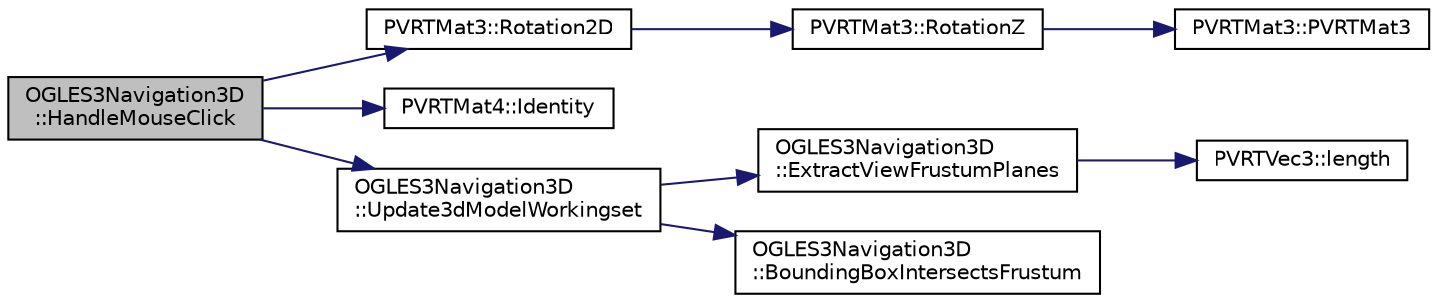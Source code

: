 digraph "OGLES3Navigation3D::HandleMouseClick"
{
  edge [fontname="Helvetica",fontsize="10",labelfontname="Helvetica",labelfontsize="10"];
  node [fontname="Helvetica",fontsize="10",shape=record];
  rankdir="LR";
  Node1 [label="OGLES3Navigation3D\l::HandleMouseClick",height=0.2,width=0.4,color="black", fillcolor="grey75", style="filled", fontcolor="black"];
  Node1 -> Node2 [color="midnightblue",fontsize="10",style="solid"];
  Node2 [label="PVRTMat3::Rotation2D",height=0.2,width=0.4,color="black", fillcolor="white", style="filled",URL="$struct_p_v_r_t_mat3.html#a189e048754f97d86a3bb1eeb7999a074",tooltip="Calculates a matrix corresponding to a rotation of angle degrees about the Z axis. "];
  Node2 -> Node3 [color="midnightblue",fontsize="10",style="solid"];
  Node3 [label="PVRTMat3::RotationZ",height=0.2,width=0.4,color="black", fillcolor="white", style="filled",URL="$struct_p_v_r_t_mat3.html#a9ea9ba33858e416d4ede0b184fab8bd7",tooltip="Calculates a matrix corresponding to a rotation of angle degrees about the Z axis. "];
  Node3 -> Node4 [color="midnightblue",fontsize="10",style="solid"];
  Node4 [label="PVRTMat3::PVRTMat3",height=0.2,width=0.4,color="black", fillcolor="white", style="filled",URL="$struct_p_v_r_t_mat3.html#a381d3dc7ce8f40208aebb1e7910cdaa4",tooltip="Blank constructor. "];
  Node1 -> Node5 [color="midnightblue",fontsize="10",style="solid"];
  Node5 [label="PVRTMat4::Identity",height=0.2,width=0.4,color="black", fillcolor="white", style="filled",URL="$struct_p_v_r_t_mat4.html#aec7e6d87fc29ef245978cbeaeedf15d7",tooltip="Generates an identity matrix. "];
  Node1 -> Node6 [color="midnightblue",fontsize="10",style="solid"];
  Node6 [label="OGLES3Navigation3D\l::Update3dModelWorkingset",height=0.2,width=0.4,color="black", fillcolor="white", style="filled",URL="$class_o_g_l_e_s3_navigation3_d.html#acf18caba59cc7f109c1120f4d778184c"];
  Node6 -> Node7 [color="midnightblue",fontsize="10",style="solid"];
  Node7 [label="OGLES3Navigation3D\l::ExtractViewFrustumPlanes",height=0.2,width=0.4,color="black", fillcolor="white", style="filled",URL="$class_o_g_l_e_s3_navigation3_d.html#a4dc86685e13d0539e2c4fc742726feef"];
  Node7 -> Node8 [color="midnightblue",fontsize="10",style="solid"];
  Node8 [label="PVRTVec3::length",height=0.2,width=0.4,color="black", fillcolor="white", style="filled",URL="$struct_p_v_r_t_vec3.html#aa2c1f573d504ea9ebe52d112cfd91222",tooltip="calculates the magnitude of the vector "];
  Node6 -> Node9 [color="midnightblue",fontsize="10",style="solid"];
  Node9 [label="OGLES3Navigation3D\l::BoundingBoxIntersectsFrustum",height=0.2,width=0.4,color="black", fillcolor="white", style="filled",URL="$class_o_g_l_e_s3_navigation3_d.html#abd2fef4f18b358b56f5df46e0fe5a370"];
}
